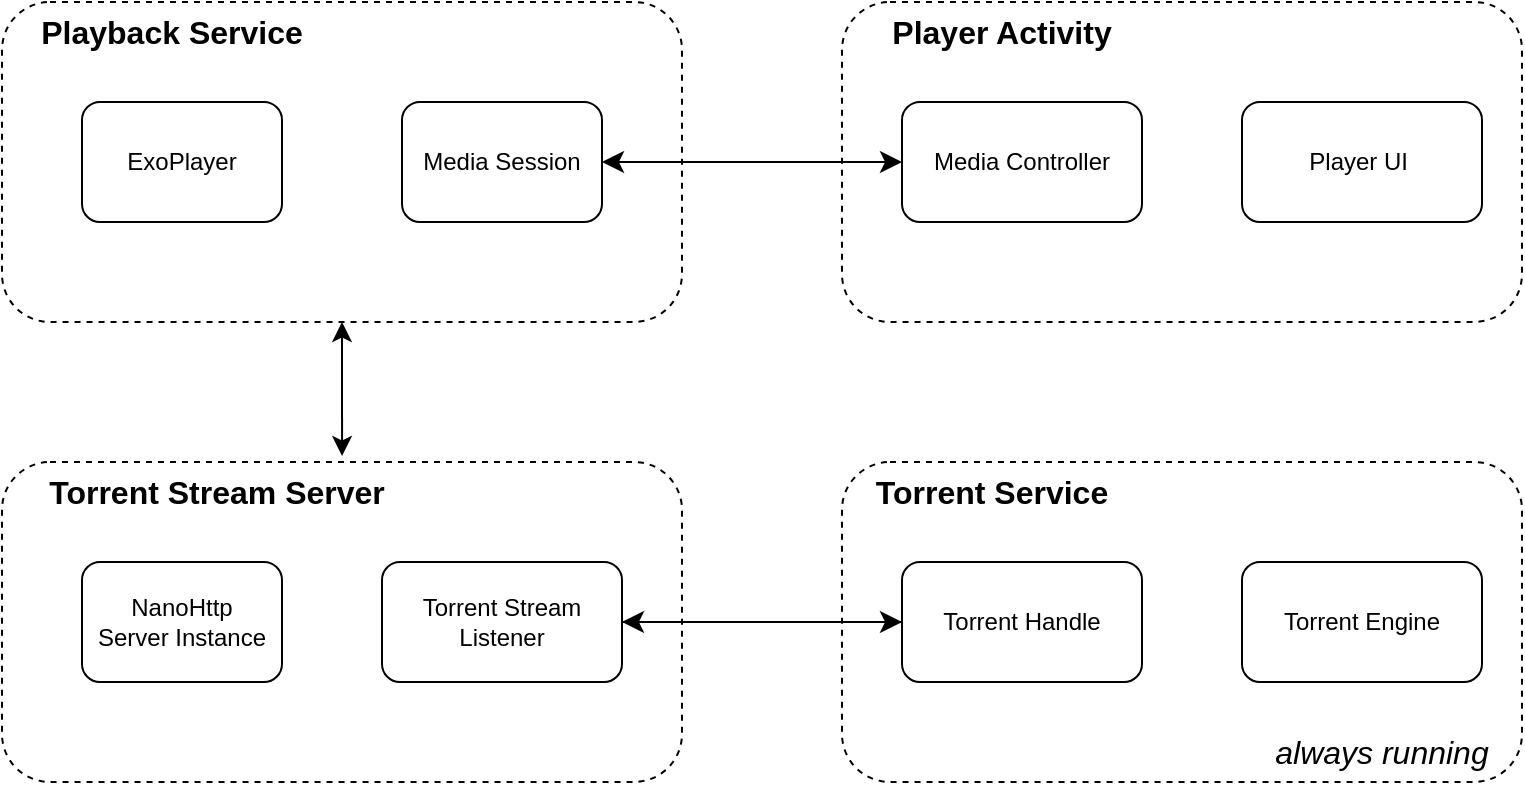<mxfile version="24.2.5" type="github">
  <diagram id="C5RBs43oDa-KdzZeNtuy" name="Page-1">
    <mxGraphModel dx="1429" dy="813" grid="1" gridSize="10" guides="1" tooltips="1" connect="1" arrows="1" fold="1" page="1" pageScale="1" pageWidth="827" pageHeight="1169" math="0" shadow="0">
      <root>
        <mxCell id="WIyWlLk6GJQsqaUBKTNV-0" />
        <mxCell id="WIyWlLk6GJQsqaUBKTNV-1" parent="WIyWlLk6GJQsqaUBKTNV-0" />
        <mxCell id="aeO-pkNPaWENlXSjOjyO-0" value="ExoPlayer" style="rounded=1;whiteSpace=wrap;html=1;" vertex="1" parent="WIyWlLk6GJQsqaUBKTNV-1">
          <mxGeometry x="70" y="170" width="100" height="60" as="geometry" />
        </mxCell>
        <mxCell id="aeO-pkNPaWENlXSjOjyO-1" value="Media Session" style="rounded=1;whiteSpace=wrap;html=1;" vertex="1" parent="WIyWlLk6GJQsqaUBKTNV-1">
          <mxGeometry x="230" y="170" width="100" height="60" as="geometry" />
        </mxCell>
        <mxCell id="aeO-pkNPaWENlXSjOjyO-2" value="&lt;p style=&quot;line-height: 40%;&quot;&gt;&lt;br&gt;&lt;/p&gt;" style="rounded=1;whiteSpace=wrap;html=1;fillColor=none;dashed=1;align=left;" vertex="1" parent="WIyWlLk6GJQsqaUBKTNV-1">
          <mxGeometry x="30" y="120" width="340" height="160" as="geometry" />
        </mxCell>
        <mxCell id="aeO-pkNPaWENlXSjOjyO-3" value="Playback Service" style="text;html=1;align=center;verticalAlign=middle;whiteSpace=wrap;rounded=0;fontSize=16;fontStyle=1" vertex="1" parent="WIyWlLk6GJQsqaUBKTNV-1">
          <mxGeometry x="40" y="120" width="150" height="30" as="geometry" />
        </mxCell>
        <mxCell id="aeO-pkNPaWENlXSjOjyO-5" value="&lt;p style=&quot;line-height: 40%;&quot;&gt;&lt;br&gt;&lt;/p&gt;" style="rounded=1;whiteSpace=wrap;html=1;fillColor=none;dashed=1;align=left;" vertex="1" parent="WIyWlLk6GJQsqaUBKTNV-1">
          <mxGeometry x="450" y="120" width="340" height="160" as="geometry" />
        </mxCell>
        <mxCell id="aeO-pkNPaWENlXSjOjyO-6" value="Media Controller" style="rounded=1;whiteSpace=wrap;html=1;" vertex="1" parent="WIyWlLk6GJQsqaUBKTNV-1">
          <mxGeometry x="480" y="170" width="120" height="60" as="geometry" />
        </mxCell>
        <mxCell id="aeO-pkNPaWENlXSjOjyO-7" value="Player UI&amp;nbsp;" style="rounded=1;whiteSpace=wrap;html=1;" vertex="1" parent="WIyWlLk6GJQsqaUBKTNV-1">
          <mxGeometry x="650" y="170" width="120" height="60" as="geometry" />
        </mxCell>
        <mxCell id="aeO-pkNPaWENlXSjOjyO-8" value="Player Activity" style="text;html=1;align=center;verticalAlign=middle;whiteSpace=wrap;rounded=0;fontSize=16;fontStyle=1" vertex="1" parent="WIyWlLk6GJQsqaUBKTNV-1">
          <mxGeometry x="470" y="120" width="120" height="30" as="geometry" />
        </mxCell>
        <mxCell id="aeO-pkNPaWENlXSjOjyO-10" value="" style="endArrow=classic;startArrow=classic;html=1;rounded=0;fontSize=12;startSize=8;endSize=8;curved=1;entryX=0;entryY=0.5;entryDx=0;entryDy=0;" edge="1" parent="WIyWlLk6GJQsqaUBKTNV-1" target="aeO-pkNPaWENlXSjOjyO-6">
          <mxGeometry width="50" height="50" relative="1" as="geometry">
            <mxPoint x="330" y="200" as="sourcePoint" />
            <mxPoint x="360" y="210" as="targetPoint" />
          </mxGeometry>
        </mxCell>
        <mxCell id="aeO-pkNPaWENlXSjOjyO-15" value="&lt;p style=&quot;line-height: 40%;&quot;&gt;&lt;br&gt;&lt;/p&gt;" style="rounded=1;whiteSpace=wrap;html=1;fillColor=none;dashed=1;align=left;" vertex="1" parent="WIyWlLk6GJQsqaUBKTNV-1">
          <mxGeometry x="450" y="350" width="340" height="160" as="geometry" />
        </mxCell>
        <mxCell id="aeO-pkNPaWENlXSjOjyO-16" value="Torrent Service" style="text;html=1;align=center;verticalAlign=middle;whiteSpace=wrap;rounded=0;fontSize=16;fontStyle=1" vertex="1" parent="WIyWlLk6GJQsqaUBKTNV-1">
          <mxGeometry x="450" y="350" width="150" height="30" as="geometry" />
        </mxCell>
        <mxCell id="aeO-pkNPaWENlXSjOjyO-17" value="&lt;p style=&quot;line-height: 40%;&quot;&gt;&lt;br&gt;&lt;/p&gt;" style="rounded=1;whiteSpace=wrap;html=1;fillColor=none;dashed=1;align=left;" vertex="1" parent="WIyWlLk6GJQsqaUBKTNV-1">
          <mxGeometry x="30" y="350" width="340" height="160" as="geometry" />
        </mxCell>
        <mxCell id="aeO-pkNPaWENlXSjOjyO-19" value="Torrent Stream Server" style="text;html=1;align=center;verticalAlign=middle;whiteSpace=wrap;rounded=0;fontSize=16;fontStyle=1" vertex="1" parent="WIyWlLk6GJQsqaUBKTNV-1">
          <mxGeometry x="45" y="350" width="185" height="30" as="geometry" />
        </mxCell>
        <mxCell id="aeO-pkNPaWENlXSjOjyO-20" value="NanoHttp&lt;br&gt;Server Instance" style="rounded=1;whiteSpace=wrap;html=1;" vertex="1" parent="WIyWlLk6GJQsqaUBKTNV-1">
          <mxGeometry x="70" y="400" width="100" height="60" as="geometry" />
        </mxCell>
        <mxCell id="aeO-pkNPaWENlXSjOjyO-22" value="" style="endArrow=classic;startArrow=classic;html=1;rounded=0;fontSize=12;curved=1;entryX=0.5;entryY=1;entryDx=0;entryDy=0;strokeColor=default;fillColor=none;endSize=7;startSize=7;exitX=0.838;exitY=-0.1;exitDx=0;exitDy=0;exitPerimeter=0;" edge="1" parent="WIyWlLk6GJQsqaUBKTNV-1" source="aeO-pkNPaWENlXSjOjyO-19" target="aeO-pkNPaWENlXSjOjyO-2">
          <mxGeometry width="100" height="100" relative="1" as="geometry">
            <mxPoint x="200" y="340" as="sourcePoint" />
            <mxPoint x="470" y="440" as="targetPoint" />
          </mxGeometry>
        </mxCell>
        <mxCell id="aeO-pkNPaWENlXSjOjyO-23" value="always running" style="text;html=1;align=center;verticalAlign=middle;whiteSpace=wrap;rounded=0;fontSize=16;fontStyle=2" vertex="1" parent="WIyWlLk6GJQsqaUBKTNV-1">
          <mxGeometry x="650" y="480" width="140" height="30" as="geometry" />
        </mxCell>
        <mxCell id="aeO-pkNPaWENlXSjOjyO-27" style="edgeStyle=none;curved=1;rounded=0;orthogonalLoop=1;jettySize=auto;html=1;exitX=1;exitY=0.5;exitDx=0;exitDy=0;fontSize=12;startSize=8;endSize=8;" edge="1" parent="WIyWlLk6GJQsqaUBKTNV-1" source="aeO-pkNPaWENlXSjOjyO-24" target="aeO-pkNPaWENlXSjOjyO-26">
          <mxGeometry relative="1" as="geometry" />
        </mxCell>
        <mxCell id="aeO-pkNPaWENlXSjOjyO-24" value="Torrent Stream Listener" style="rounded=1;whiteSpace=wrap;html=1;" vertex="1" parent="WIyWlLk6GJQsqaUBKTNV-1">
          <mxGeometry x="220" y="400" width="120" height="60" as="geometry" />
        </mxCell>
        <mxCell id="aeO-pkNPaWENlXSjOjyO-25" value="Torrent Engine" style="rounded=1;whiteSpace=wrap;html=1;" vertex="1" parent="WIyWlLk6GJQsqaUBKTNV-1">
          <mxGeometry x="650" y="400" width="120" height="60" as="geometry" />
        </mxCell>
        <mxCell id="aeO-pkNPaWENlXSjOjyO-28" style="edgeStyle=none;curved=1;rounded=0;orthogonalLoop=1;jettySize=auto;html=1;entryX=1;entryY=0.5;entryDx=0;entryDy=0;fontSize=12;startSize=8;endSize=8;" edge="1" parent="WIyWlLk6GJQsqaUBKTNV-1" source="aeO-pkNPaWENlXSjOjyO-26" target="aeO-pkNPaWENlXSjOjyO-24">
          <mxGeometry relative="1" as="geometry" />
        </mxCell>
        <mxCell id="aeO-pkNPaWENlXSjOjyO-26" value="Torrent Handle" style="rounded=1;whiteSpace=wrap;html=1;" vertex="1" parent="WIyWlLk6GJQsqaUBKTNV-1">
          <mxGeometry x="480" y="400" width="120" height="60" as="geometry" />
        </mxCell>
      </root>
    </mxGraphModel>
  </diagram>
</mxfile>

